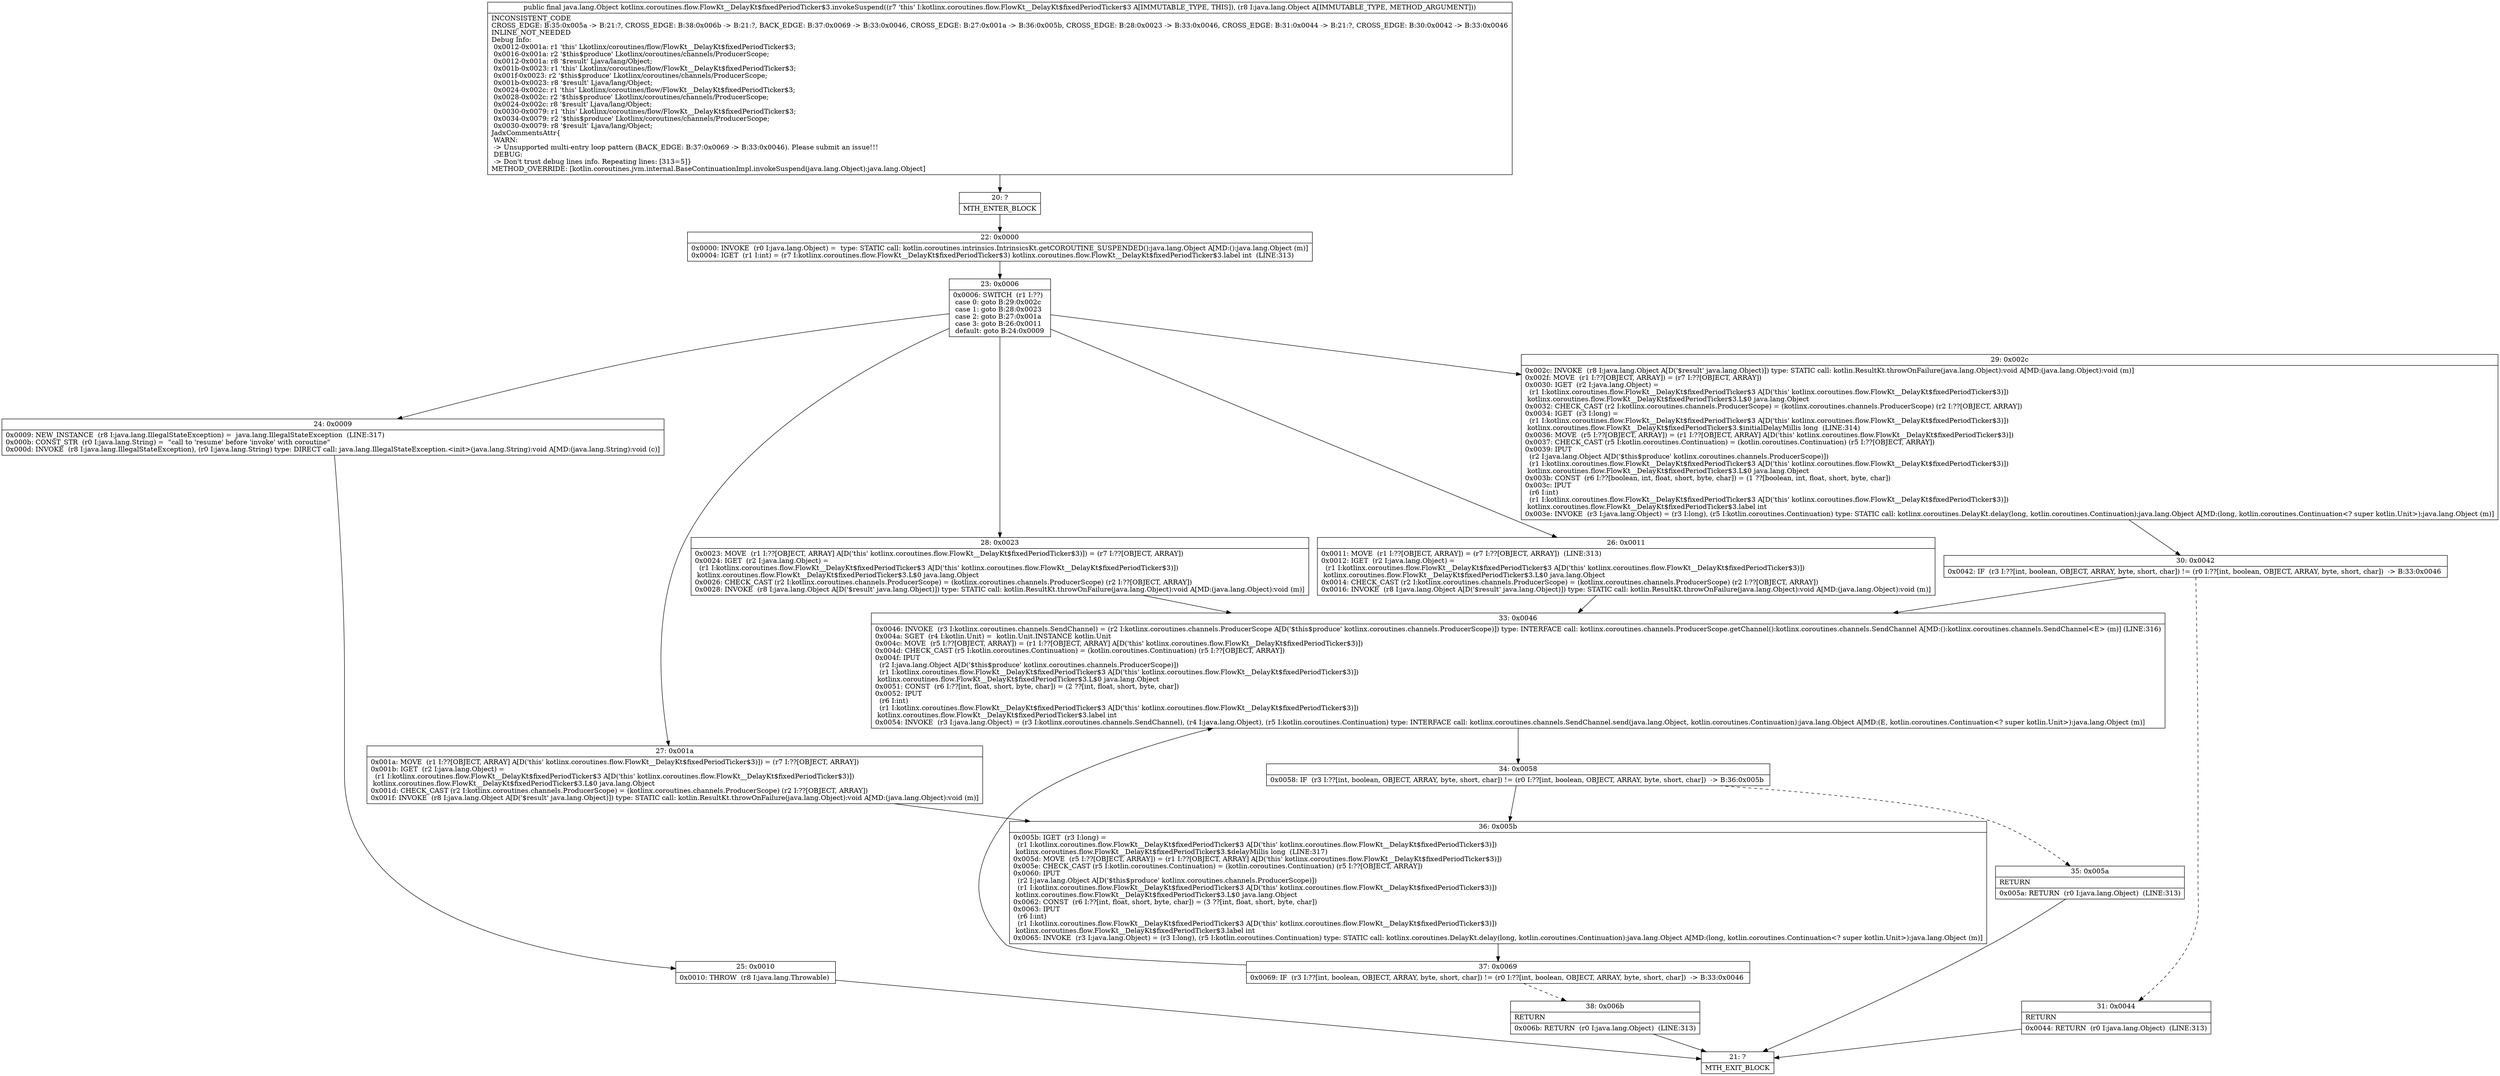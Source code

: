 digraph "CFG forkotlinx.coroutines.flow.FlowKt__DelayKt$fixedPeriodTicker$3.invokeSuspend(Ljava\/lang\/Object;)Ljava\/lang\/Object;" {
Node_20 [shape=record,label="{20\:\ ?|MTH_ENTER_BLOCK\l}"];
Node_22 [shape=record,label="{22\:\ 0x0000|0x0000: INVOKE  (r0 I:java.lang.Object) =  type: STATIC call: kotlin.coroutines.intrinsics.IntrinsicsKt.getCOROUTINE_SUSPENDED():java.lang.Object A[MD:():java.lang.Object (m)]\l0x0004: IGET  (r1 I:int) = (r7 I:kotlinx.coroutines.flow.FlowKt__DelayKt$fixedPeriodTicker$3) kotlinx.coroutines.flow.FlowKt__DelayKt$fixedPeriodTicker$3.label int  (LINE:313)\l}"];
Node_23 [shape=record,label="{23\:\ 0x0006|0x0006: SWITCH  (r1 I:??)\l case 0: goto B:29:0x002c\l case 1: goto B:28:0x0023\l case 2: goto B:27:0x001a\l case 3: goto B:26:0x0011\l default: goto B:24:0x0009 \l}"];
Node_24 [shape=record,label="{24\:\ 0x0009|0x0009: NEW_INSTANCE  (r8 I:java.lang.IllegalStateException) =  java.lang.IllegalStateException  (LINE:317)\l0x000b: CONST_STR  (r0 I:java.lang.String) =  \"call to 'resume' before 'invoke' with coroutine\" \l0x000d: INVOKE  (r8 I:java.lang.IllegalStateException), (r0 I:java.lang.String) type: DIRECT call: java.lang.IllegalStateException.\<init\>(java.lang.String):void A[MD:(java.lang.String):void (c)]\l}"];
Node_25 [shape=record,label="{25\:\ 0x0010|0x0010: THROW  (r8 I:java.lang.Throwable) \l}"];
Node_21 [shape=record,label="{21\:\ ?|MTH_EXIT_BLOCK\l}"];
Node_26 [shape=record,label="{26\:\ 0x0011|0x0011: MOVE  (r1 I:??[OBJECT, ARRAY]) = (r7 I:??[OBJECT, ARRAY])  (LINE:313)\l0x0012: IGET  (r2 I:java.lang.Object) = \l  (r1 I:kotlinx.coroutines.flow.FlowKt__DelayKt$fixedPeriodTicker$3 A[D('this' kotlinx.coroutines.flow.FlowKt__DelayKt$fixedPeriodTicker$3)])\l kotlinx.coroutines.flow.FlowKt__DelayKt$fixedPeriodTicker$3.L$0 java.lang.Object \l0x0014: CHECK_CAST (r2 I:kotlinx.coroutines.channels.ProducerScope) = (kotlinx.coroutines.channels.ProducerScope) (r2 I:??[OBJECT, ARRAY]) \l0x0016: INVOKE  (r8 I:java.lang.Object A[D('$result' java.lang.Object)]) type: STATIC call: kotlin.ResultKt.throwOnFailure(java.lang.Object):void A[MD:(java.lang.Object):void (m)]\l}"];
Node_33 [shape=record,label="{33\:\ 0x0046|0x0046: INVOKE  (r3 I:kotlinx.coroutines.channels.SendChannel) = (r2 I:kotlinx.coroutines.channels.ProducerScope A[D('$this$produce' kotlinx.coroutines.channels.ProducerScope)]) type: INTERFACE call: kotlinx.coroutines.channels.ProducerScope.getChannel():kotlinx.coroutines.channels.SendChannel A[MD:():kotlinx.coroutines.channels.SendChannel\<E\> (m)] (LINE:316)\l0x004a: SGET  (r4 I:kotlin.Unit) =  kotlin.Unit.INSTANCE kotlin.Unit \l0x004c: MOVE  (r5 I:??[OBJECT, ARRAY]) = (r1 I:??[OBJECT, ARRAY] A[D('this' kotlinx.coroutines.flow.FlowKt__DelayKt$fixedPeriodTicker$3)]) \l0x004d: CHECK_CAST (r5 I:kotlin.coroutines.Continuation) = (kotlin.coroutines.Continuation) (r5 I:??[OBJECT, ARRAY]) \l0x004f: IPUT  \l  (r2 I:java.lang.Object A[D('$this$produce' kotlinx.coroutines.channels.ProducerScope)])\l  (r1 I:kotlinx.coroutines.flow.FlowKt__DelayKt$fixedPeriodTicker$3 A[D('this' kotlinx.coroutines.flow.FlowKt__DelayKt$fixedPeriodTicker$3)])\l kotlinx.coroutines.flow.FlowKt__DelayKt$fixedPeriodTicker$3.L$0 java.lang.Object \l0x0051: CONST  (r6 I:??[int, float, short, byte, char]) = (2 ??[int, float, short, byte, char]) \l0x0052: IPUT  \l  (r6 I:int)\l  (r1 I:kotlinx.coroutines.flow.FlowKt__DelayKt$fixedPeriodTicker$3 A[D('this' kotlinx.coroutines.flow.FlowKt__DelayKt$fixedPeriodTicker$3)])\l kotlinx.coroutines.flow.FlowKt__DelayKt$fixedPeriodTicker$3.label int \l0x0054: INVOKE  (r3 I:java.lang.Object) = (r3 I:kotlinx.coroutines.channels.SendChannel), (r4 I:java.lang.Object), (r5 I:kotlin.coroutines.Continuation) type: INTERFACE call: kotlinx.coroutines.channels.SendChannel.send(java.lang.Object, kotlin.coroutines.Continuation):java.lang.Object A[MD:(E, kotlin.coroutines.Continuation\<? super kotlin.Unit\>):java.lang.Object (m)]\l}"];
Node_34 [shape=record,label="{34\:\ 0x0058|0x0058: IF  (r3 I:??[int, boolean, OBJECT, ARRAY, byte, short, char]) != (r0 I:??[int, boolean, OBJECT, ARRAY, byte, short, char])  \-\> B:36:0x005b \l}"];
Node_35 [shape=record,label="{35\:\ 0x005a|RETURN\l|0x005a: RETURN  (r0 I:java.lang.Object)  (LINE:313)\l}"];
Node_36 [shape=record,label="{36\:\ 0x005b|0x005b: IGET  (r3 I:long) = \l  (r1 I:kotlinx.coroutines.flow.FlowKt__DelayKt$fixedPeriodTicker$3 A[D('this' kotlinx.coroutines.flow.FlowKt__DelayKt$fixedPeriodTicker$3)])\l kotlinx.coroutines.flow.FlowKt__DelayKt$fixedPeriodTicker$3.$delayMillis long  (LINE:317)\l0x005d: MOVE  (r5 I:??[OBJECT, ARRAY]) = (r1 I:??[OBJECT, ARRAY] A[D('this' kotlinx.coroutines.flow.FlowKt__DelayKt$fixedPeriodTicker$3)]) \l0x005e: CHECK_CAST (r5 I:kotlin.coroutines.Continuation) = (kotlin.coroutines.Continuation) (r5 I:??[OBJECT, ARRAY]) \l0x0060: IPUT  \l  (r2 I:java.lang.Object A[D('$this$produce' kotlinx.coroutines.channels.ProducerScope)])\l  (r1 I:kotlinx.coroutines.flow.FlowKt__DelayKt$fixedPeriodTicker$3 A[D('this' kotlinx.coroutines.flow.FlowKt__DelayKt$fixedPeriodTicker$3)])\l kotlinx.coroutines.flow.FlowKt__DelayKt$fixedPeriodTicker$3.L$0 java.lang.Object \l0x0062: CONST  (r6 I:??[int, float, short, byte, char]) = (3 ??[int, float, short, byte, char]) \l0x0063: IPUT  \l  (r6 I:int)\l  (r1 I:kotlinx.coroutines.flow.FlowKt__DelayKt$fixedPeriodTicker$3 A[D('this' kotlinx.coroutines.flow.FlowKt__DelayKt$fixedPeriodTicker$3)])\l kotlinx.coroutines.flow.FlowKt__DelayKt$fixedPeriodTicker$3.label int \l0x0065: INVOKE  (r3 I:java.lang.Object) = (r3 I:long), (r5 I:kotlin.coroutines.Continuation) type: STATIC call: kotlinx.coroutines.DelayKt.delay(long, kotlin.coroutines.Continuation):java.lang.Object A[MD:(long, kotlin.coroutines.Continuation\<? super kotlin.Unit\>):java.lang.Object (m)]\l}"];
Node_37 [shape=record,label="{37\:\ 0x0069|0x0069: IF  (r3 I:??[int, boolean, OBJECT, ARRAY, byte, short, char]) != (r0 I:??[int, boolean, OBJECT, ARRAY, byte, short, char])  \-\> B:33:0x0046 \l}"];
Node_38 [shape=record,label="{38\:\ 0x006b|RETURN\l|0x006b: RETURN  (r0 I:java.lang.Object)  (LINE:313)\l}"];
Node_27 [shape=record,label="{27\:\ 0x001a|0x001a: MOVE  (r1 I:??[OBJECT, ARRAY] A[D('this' kotlinx.coroutines.flow.FlowKt__DelayKt$fixedPeriodTicker$3)]) = (r7 I:??[OBJECT, ARRAY]) \l0x001b: IGET  (r2 I:java.lang.Object) = \l  (r1 I:kotlinx.coroutines.flow.FlowKt__DelayKt$fixedPeriodTicker$3 A[D('this' kotlinx.coroutines.flow.FlowKt__DelayKt$fixedPeriodTicker$3)])\l kotlinx.coroutines.flow.FlowKt__DelayKt$fixedPeriodTicker$3.L$0 java.lang.Object \l0x001d: CHECK_CAST (r2 I:kotlinx.coroutines.channels.ProducerScope) = (kotlinx.coroutines.channels.ProducerScope) (r2 I:??[OBJECT, ARRAY]) \l0x001f: INVOKE  (r8 I:java.lang.Object A[D('$result' java.lang.Object)]) type: STATIC call: kotlin.ResultKt.throwOnFailure(java.lang.Object):void A[MD:(java.lang.Object):void (m)]\l}"];
Node_28 [shape=record,label="{28\:\ 0x0023|0x0023: MOVE  (r1 I:??[OBJECT, ARRAY] A[D('this' kotlinx.coroutines.flow.FlowKt__DelayKt$fixedPeriodTicker$3)]) = (r7 I:??[OBJECT, ARRAY]) \l0x0024: IGET  (r2 I:java.lang.Object) = \l  (r1 I:kotlinx.coroutines.flow.FlowKt__DelayKt$fixedPeriodTicker$3 A[D('this' kotlinx.coroutines.flow.FlowKt__DelayKt$fixedPeriodTicker$3)])\l kotlinx.coroutines.flow.FlowKt__DelayKt$fixedPeriodTicker$3.L$0 java.lang.Object \l0x0026: CHECK_CAST (r2 I:kotlinx.coroutines.channels.ProducerScope) = (kotlinx.coroutines.channels.ProducerScope) (r2 I:??[OBJECT, ARRAY]) \l0x0028: INVOKE  (r8 I:java.lang.Object A[D('$result' java.lang.Object)]) type: STATIC call: kotlin.ResultKt.throwOnFailure(java.lang.Object):void A[MD:(java.lang.Object):void (m)]\l}"];
Node_29 [shape=record,label="{29\:\ 0x002c|0x002c: INVOKE  (r8 I:java.lang.Object A[D('$result' java.lang.Object)]) type: STATIC call: kotlin.ResultKt.throwOnFailure(java.lang.Object):void A[MD:(java.lang.Object):void (m)]\l0x002f: MOVE  (r1 I:??[OBJECT, ARRAY]) = (r7 I:??[OBJECT, ARRAY]) \l0x0030: IGET  (r2 I:java.lang.Object) = \l  (r1 I:kotlinx.coroutines.flow.FlowKt__DelayKt$fixedPeriodTicker$3 A[D('this' kotlinx.coroutines.flow.FlowKt__DelayKt$fixedPeriodTicker$3)])\l kotlinx.coroutines.flow.FlowKt__DelayKt$fixedPeriodTicker$3.L$0 java.lang.Object \l0x0032: CHECK_CAST (r2 I:kotlinx.coroutines.channels.ProducerScope) = (kotlinx.coroutines.channels.ProducerScope) (r2 I:??[OBJECT, ARRAY]) \l0x0034: IGET  (r3 I:long) = \l  (r1 I:kotlinx.coroutines.flow.FlowKt__DelayKt$fixedPeriodTicker$3 A[D('this' kotlinx.coroutines.flow.FlowKt__DelayKt$fixedPeriodTicker$3)])\l kotlinx.coroutines.flow.FlowKt__DelayKt$fixedPeriodTicker$3.$initialDelayMillis long  (LINE:314)\l0x0036: MOVE  (r5 I:??[OBJECT, ARRAY]) = (r1 I:??[OBJECT, ARRAY] A[D('this' kotlinx.coroutines.flow.FlowKt__DelayKt$fixedPeriodTicker$3)]) \l0x0037: CHECK_CAST (r5 I:kotlin.coroutines.Continuation) = (kotlin.coroutines.Continuation) (r5 I:??[OBJECT, ARRAY]) \l0x0039: IPUT  \l  (r2 I:java.lang.Object A[D('$this$produce' kotlinx.coroutines.channels.ProducerScope)])\l  (r1 I:kotlinx.coroutines.flow.FlowKt__DelayKt$fixedPeriodTicker$3 A[D('this' kotlinx.coroutines.flow.FlowKt__DelayKt$fixedPeriodTicker$3)])\l kotlinx.coroutines.flow.FlowKt__DelayKt$fixedPeriodTicker$3.L$0 java.lang.Object \l0x003b: CONST  (r6 I:??[boolean, int, float, short, byte, char]) = (1 ??[boolean, int, float, short, byte, char]) \l0x003c: IPUT  \l  (r6 I:int)\l  (r1 I:kotlinx.coroutines.flow.FlowKt__DelayKt$fixedPeriodTicker$3 A[D('this' kotlinx.coroutines.flow.FlowKt__DelayKt$fixedPeriodTicker$3)])\l kotlinx.coroutines.flow.FlowKt__DelayKt$fixedPeriodTicker$3.label int \l0x003e: INVOKE  (r3 I:java.lang.Object) = (r3 I:long), (r5 I:kotlin.coroutines.Continuation) type: STATIC call: kotlinx.coroutines.DelayKt.delay(long, kotlin.coroutines.Continuation):java.lang.Object A[MD:(long, kotlin.coroutines.Continuation\<? super kotlin.Unit\>):java.lang.Object (m)]\l}"];
Node_30 [shape=record,label="{30\:\ 0x0042|0x0042: IF  (r3 I:??[int, boolean, OBJECT, ARRAY, byte, short, char]) != (r0 I:??[int, boolean, OBJECT, ARRAY, byte, short, char])  \-\> B:33:0x0046 \l}"];
Node_31 [shape=record,label="{31\:\ 0x0044|RETURN\l|0x0044: RETURN  (r0 I:java.lang.Object)  (LINE:313)\l}"];
MethodNode[shape=record,label="{public final java.lang.Object kotlinx.coroutines.flow.FlowKt__DelayKt$fixedPeriodTicker$3.invokeSuspend((r7 'this' I:kotlinx.coroutines.flow.FlowKt__DelayKt$fixedPeriodTicker$3 A[IMMUTABLE_TYPE, THIS]), (r8 I:java.lang.Object A[IMMUTABLE_TYPE, METHOD_ARGUMENT]))  | INCONSISTENT_CODE\lCROSS_EDGE: B:35:0x005a \-\> B:21:?, CROSS_EDGE: B:38:0x006b \-\> B:21:?, BACK_EDGE: B:37:0x0069 \-\> B:33:0x0046, CROSS_EDGE: B:27:0x001a \-\> B:36:0x005b, CROSS_EDGE: B:28:0x0023 \-\> B:33:0x0046, CROSS_EDGE: B:31:0x0044 \-\> B:21:?, CROSS_EDGE: B:30:0x0042 \-\> B:33:0x0046\lINLINE_NOT_NEEDED\lDebug Info:\l  0x0012\-0x001a: r1 'this' Lkotlinx\/coroutines\/flow\/FlowKt__DelayKt$fixedPeriodTicker$3;\l  0x0016\-0x001a: r2 '$this$produce' Lkotlinx\/coroutines\/channels\/ProducerScope;\l  0x0012\-0x001a: r8 '$result' Ljava\/lang\/Object;\l  0x001b\-0x0023: r1 'this' Lkotlinx\/coroutines\/flow\/FlowKt__DelayKt$fixedPeriodTicker$3;\l  0x001f\-0x0023: r2 '$this$produce' Lkotlinx\/coroutines\/channels\/ProducerScope;\l  0x001b\-0x0023: r8 '$result' Ljava\/lang\/Object;\l  0x0024\-0x002c: r1 'this' Lkotlinx\/coroutines\/flow\/FlowKt__DelayKt$fixedPeriodTicker$3;\l  0x0028\-0x002c: r2 '$this$produce' Lkotlinx\/coroutines\/channels\/ProducerScope;\l  0x0024\-0x002c: r8 '$result' Ljava\/lang\/Object;\l  0x0030\-0x0079: r1 'this' Lkotlinx\/coroutines\/flow\/FlowKt__DelayKt$fixedPeriodTicker$3;\l  0x0034\-0x0079: r2 '$this$produce' Lkotlinx\/coroutines\/channels\/ProducerScope;\l  0x0030\-0x0079: r8 '$result' Ljava\/lang\/Object;\lJadxCommentsAttr\{\l WARN: \l \-\> Unsupported multi\-entry loop pattern (BACK_EDGE: B:37:0x0069 \-\> B:33:0x0046). Please submit an issue!!!\l DEBUG: \l \-\> Don't trust debug lines info. Repeating lines: [313=5]\}\lMETHOD_OVERRIDE: [kotlin.coroutines.jvm.internal.BaseContinuationImpl.invokeSuspend(java.lang.Object):java.lang.Object]\l}"];
MethodNode -> Node_20;Node_20 -> Node_22;
Node_22 -> Node_23;
Node_23 -> Node_24;
Node_23 -> Node_26;
Node_23 -> Node_27;
Node_23 -> Node_28;
Node_23 -> Node_29;
Node_24 -> Node_25;
Node_25 -> Node_21;
Node_26 -> Node_33;
Node_33 -> Node_34;
Node_34 -> Node_35[style=dashed];
Node_34 -> Node_36;
Node_35 -> Node_21;
Node_36 -> Node_37;
Node_37 -> Node_38[style=dashed];
Node_37 -> Node_33;
Node_38 -> Node_21;
Node_27 -> Node_36;
Node_28 -> Node_33;
Node_29 -> Node_30;
Node_30 -> Node_31[style=dashed];
Node_30 -> Node_33;
Node_31 -> Node_21;
}


